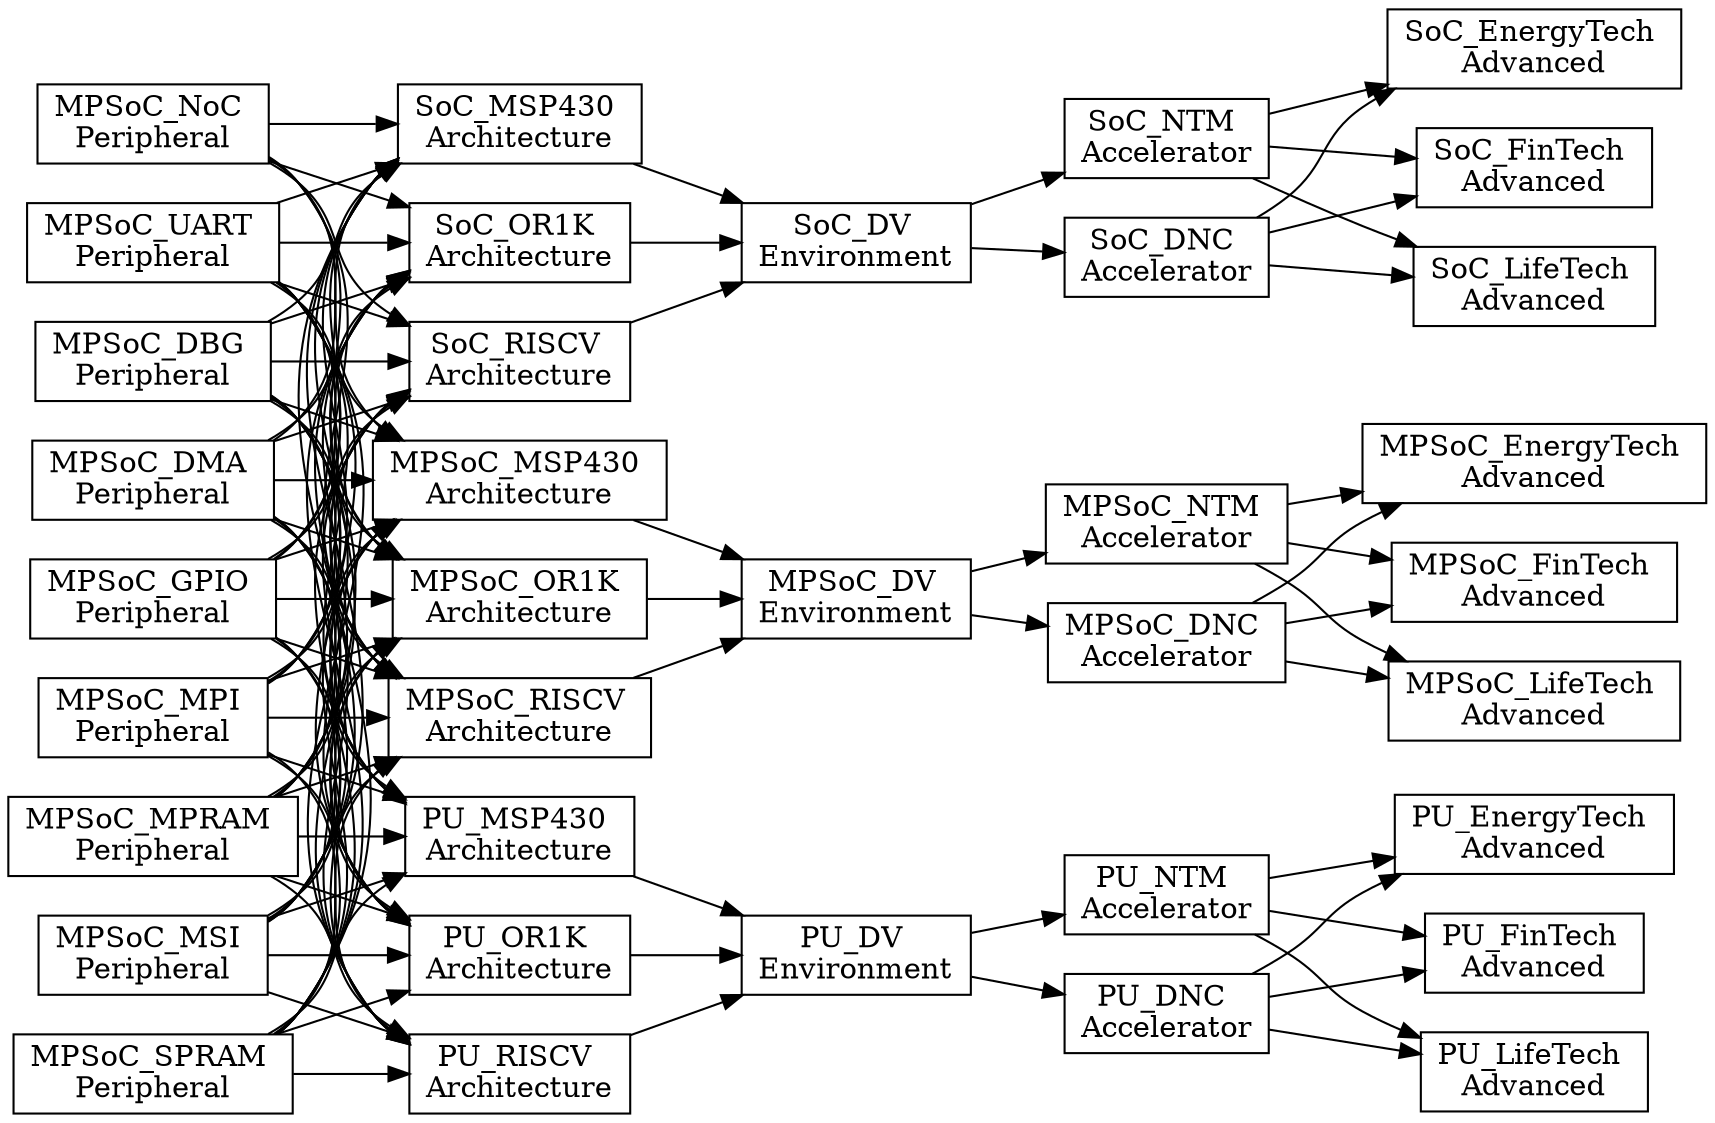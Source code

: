 digraph Project {
  // Introduction
  graph [rankdir = LR];
  node[shape=record];

  // Peripheral Blocks
  MPSoC_DBG[label="MPSoC_DBG \nPeripheral"];
  MPSoC_DMA[label="MPSoC_DMA \nPeripheral"];
  MPSoC_GPIO[label="MPSoC_GPIO \nPeripheral"];
  MPSoC_MPI[label="MPSoC_MPI \nPeripheral"];
  MPSoC_MPRAM[label="MPSoC_MPRAM \nPeripheral"];
  MPSoC_MSI[label="MPSoC_MSI \nPeripheral"];
  MPSoC_NoC[label="MPSoC_NoC \nPeripheral"];
  MPSoC_SPRAM[label="MPSoC_SPRAM \nPeripheral"];
  MPSoC_UART[label="MPSoC_UART \nPeripheral"];

  // Architecture Blocks
  MPSoC_MSP430[label="MPSoC_MSP430 \nArchitecture"];
  MPSoC_OR1K[label="MPSoC_OR1K \nArchitecture"];
  MPSoC_RISCV[label="MPSoC_RISCV \nArchitecture"];
  SoC_MSP430[label="SoC_MSP430 \nArchitecture"];
  SoC_OR1K[label="SoC_OR1K \nArchitecture"];
  SoC_RISCV[label="SoC_RISCV \nArchitecture"];
  PU_MSP430[label="PU_MSP430 \nArchitecture"];
  PU_OR1K[label="PU_OR1K \nArchitecture"];
  PU_RISCV[label="PU_RISCV \nArchitecture"];

  // Environment Blocks
  MPSoC_DV[label="MPSoC_DV \nEnvironment"];
  SoC_DV[label="SoC_DV \nEnvironment"];
  PU_DV[label="PU_DV \nEnvironment"];

  // Accelerator Blocks
  MPSoC_NTM[label="MPSoC_NTM \nAccelerator"];
  SoC_NTM[label="SoC_NTM \nAccelerator"];
  PU_NTM[label="PU_NTM \nAccelerator"];

  MPSoC_DNC[label="MPSoC_DNC \nAccelerator"];
  SoC_DNC[label="SoC_DNC \nAccelerator"];
  PU_DNC[label="PU_DNC \nAccelerator"];

  // Advanced Blocks
  MPSoC_EnergyTech[label="MPSoC_EnergyTech \nAdvanced"];
  SoC_EnergyTech[label="SoC_EnergyTech \nAdvanced"];
  PU_EnergyTech[label="PU_EnergyTech \nAdvanced"];

  MPSoC_FinTech[label="MPSoC_FinTech \nAdvanced"];
  SoC_FinTech[label="SoC_FinTech \nAdvanced"];
  PU_FinTech[label="PU_FinTech \nAdvanced"];

  MPSoC_LifeTech[label="MPSoC_LifeTech \nAdvanced"];
  SoC_LifeTech[label="SoC_LifeTech \nAdvanced"];
  PU_LifeTech[label="PU_LifeTech \nAdvanced"];

  // Peripheral -> Architecture
  MPSoC_DBG -> MPSoC_MSP430;
  MPSoC_DMA -> MPSoC_MSP430;
  MPSoC_GPIO -> MPSoC_MSP430;
  MPSoC_MPI -> MPSoC_MSP430;
  MPSoC_MPRAM -> MPSoC_MSP430;
  MPSoC_MSI -> MPSoC_MSP430;
  MPSoC_NoC -> MPSoC_MSP430;
  MPSoC_SPRAM -> MPSoC_MSP430;
  MPSoC_UART -> MPSoC_MSP430;

  MPSoC_DBG -> SoC_MSP430;
  MPSoC_DMA -> SoC_MSP430;
  MPSoC_GPIO -> SoC_MSP430;
  MPSoC_MPI -> SoC_MSP430;
  MPSoC_MPRAM -> SoC_MSP430;
  MPSoC_MSI -> SoC_MSP430;
  MPSoC_NoC -> SoC_MSP430;
  MPSoC_SPRAM -> SoC_MSP430;
  MPSoC_UART -> SoC_MSP430;

  MPSoC_DBG -> PU_MSP430;
  MPSoC_DMA -> PU_MSP430;
  MPSoC_GPIO -> PU_MSP430;
  MPSoC_MPI -> PU_MSP430;
  MPSoC_MPRAM -> PU_MSP430;
  MPSoC_MSI -> PU_MSP430;
  MPSoC_SPRAM -> PU_MSP430;
  MPSoC_UART -> PU_MSP430;


  MPSoC_DBG -> MPSoC_OR1K;
  MPSoC_DMA -> MPSoC_OR1K;
  MPSoC_GPIO -> MPSoC_OR1K;
  MPSoC_MPI -> MPSoC_OR1K;
  MPSoC_MPRAM -> MPSoC_OR1K;
  MPSoC_MSI -> MPSoC_OR1K;
  MPSoC_NoC -> MPSoC_OR1K;
  MPSoC_SPRAM -> MPSoC_OR1K;
  MPSoC_UART -> MPSoC_OR1K;

  MPSoC_DBG -> SoC_OR1K;
  MPSoC_DMA -> SoC_OR1K;
  MPSoC_GPIO -> SoC_OR1K;
  MPSoC_MPI -> SoC_OR1K;
  MPSoC_MPRAM -> SoC_OR1K;
  MPSoC_MSI -> SoC_OR1K;
  MPSoC_NoC -> SoC_OR1K;
  MPSoC_SPRAM -> SoC_OR1K;
  MPSoC_UART -> SoC_OR1K;

  MPSoC_DBG -> PU_OR1K;
  MPSoC_DMA -> PU_OR1K;
  MPSoC_GPIO -> PU_OR1K;
  MPSoC_MPI -> PU_OR1K;
  MPSoC_MPRAM -> PU_OR1K;
  MPSoC_MSI -> PU_OR1K;
  MPSoC_SPRAM -> PU_OR1K;
  MPSoC_UART -> PU_OR1K;


  MPSoC_DBG -> MPSoC_RISCV;
  MPSoC_DMA -> MPSoC_RISCV;
  MPSoC_GPIO -> MPSoC_RISCV;
  MPSoC_MPI -> MPSoC_RISCV;
  MPSoC_MPRAM -> MPSoC_RISCV;
  MPSoC_MSI -> MPSoC_RISCV;
  MPSoC_NoC -> MPSoC_RISCV;
  MPSoC_SPRAM -> MPSoC_RISCV;
  MPSoC_UART -> MPSoC_RISCV;

  MPSoC_DBG -> SoC_RISCV;
  MPSoC_DMA -> SoC_RISCV;
  MPSoC_GPIO -> SoC_RISCV;
  MPSoC_MPI -> SoC_RISCV;
  MPSoC_MPRAM -> SoC_RISCV;
  MPSoC_MSI -> SoC_RISCV;
  MPSoC_NoC -> SoC_RISCV;
  MPSoC_SPRAM -> SoC_RISCV;
  MPSoC_UART -> SoC_RISCV;

  MPSoC_DBG -> PU_RISCV;
  MPSoC_DMA -> PU_RISCV;
  MPSoC_GPIO -> PU_RISCV;
  MPSoC_MPI -> PU_RISCV;
  MPSoC_MPRAM -> PU_RISCV;
  MPSoC_MSI -> PU_RISCV;
  MPSoC_SPRAM -> PU_RISCV;
  MPSoC_UART -> PU_RISCV;

  // Architecture -> Environment
  PU_MSP430 -> PU_DV;
  PU_OR1K -> PU_DV;
  PU_RISCV -> PU_DV;

  SoC_MSP430 -> SoC_DV;
  SoC_OR1K -> SoC_DV;
  SoC_RISCV -> SoC_DV;

  MPSoC_MSP430 -> MPSoC_DV;
  MPSoC_OR1K -> MPSoC_DV;
  MPSoC_RISCV -> MPSoC_DV;

  // Environment -> Avanced A
  PU_DV -> PU_NTM;
  PU_DV -> PU_DNC;

  SoC_DV -> SoC_NTM;
  SoC_DV -> SoC_DNC;

  MPSoC_DV -> MPSoC_NTM;
  MPSoC_DV -> MPSoC_DNC;

  // Avanced A -> Avanced B
  PU_NTM -> PU_EnergyTech;
  PU_DNC -> PU_EnergyTech;

  SoC_NTM -> SoC_EnergyTech;
  SoC_DNC -> SoC_EnergyTech;

  MPSoC_NTM -> MPSoC_EnergyTech;
  MPSoC_DNC -> MPSoC_EnergyTech;


  PU_NTM -> PU_FinTech;
  PU_DNC -> PU_FinTech;

  SoC_NTM -> SoC_FinTech;
  SoC_DNC -> SoC_FinTech;

  MPSoC_NTM -> MPSoC_FinTech;
  MPSoC_DNC -> MPSoC_FinTech;


  PU_NTM -> PU_LifeTech;
  PU_DNC -> PU_LifeTech;

  SoC_NTM -> SoC_LifeTech;
  SoC_DNC -> SoC_LifeTech;

  MPSoC_NTM -> MPSoC_LifeTech;
  MPSoC_DNC -> MPSoC_LifeTech;
}
